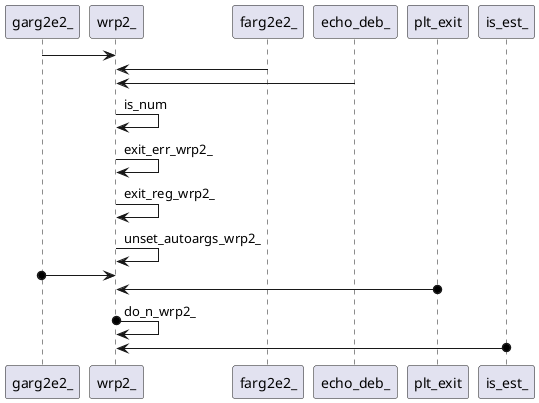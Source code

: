 @startuml

garg2e2_ -> wrp2_ 
farg2e2_ -> wrp2_
echo_deb_ -> wrp2_
wrp2_ -> wrp2_:is_num
wrp2_ -> wrp2_:exit_err_wrp2_
wrp2_ -> wrp2_:exit_reg_wrp2_
wrp2_ -> wrp2_:unset_autoargs_wrp2_
garg2e2_ o-> wrp2_ 
plt_exit o-> wrp2_
wrp2_ o-> wrp2_:do_n_wrp2_
is_est_ o-> wrp2_

@enduml

